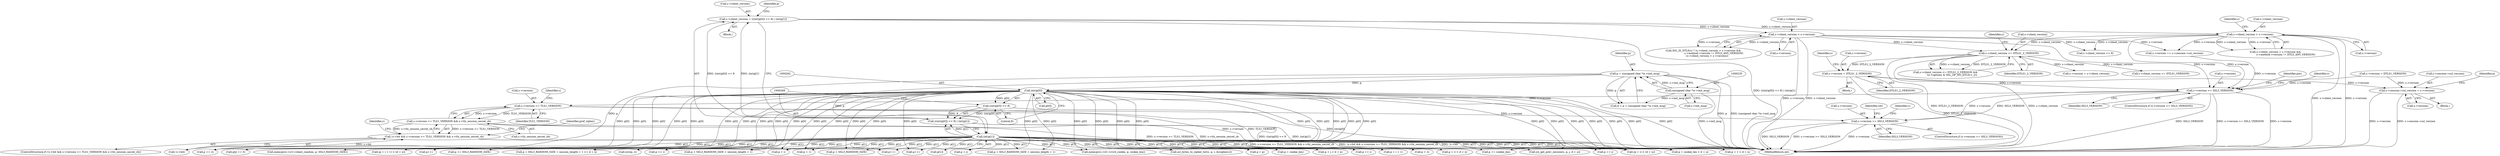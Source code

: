 digraph "0_openssl_a004e72b95835136d3f1ea90517f706c24c03da7@pointer" {
"1000665" [label="(Call,s->version = DTLS1_2_VERSION)"];
"1000653" [label="(Call,s->client_version <= DTLS1_2_VERSION)"];
"1000294" [label="(Call,s->client_version < s->version)"];
"1000255" [label="(Call,s->client_version = (((int)p[0]) << 8) | (int)p[1])"];
"1000259" [label="(Call,(((int)p[0]) << 8) | (int)p[1])"];
"1000260" [label="(Call,((int)p[0]) << 8)"];
"1000261" [label="(Call,(int)p[0])"];
"1000232" [label="(Call,p = (unsigned char *)s->init_msg)"];
"1000234" [label="(Call,(unsigned char *)s->init_msg)"];
"1000267" [label="(Call,(int)p[1])"];
"1000280" [label="(Call,s->client_version > s->version)"];
"1000735" [label="(Call,s->session->ssl_version = s->version)"];
"1000972" [label="(Call,s->version >= SSL3_VERSION)"];
"1001018" [label="(Call,s->version >= TLS1_VERSION)"];
"1001017" [label="(Call,s->version >= TLS1_VERSION && s->tls_session_secret_cb)"];
"1001012" [label="(Call,!s->hit && s->version >= TLS1_VERSION && s->tls_session_secret_cb)"];
"1001650" [label="(Call,s->version >= SSL3_VERSION)"];
"1000281" [label="(Call,s->client_version)"];
"1000697" [label="(Call,s->client_version <= DTLS1_VERSION)"];
"1000272" [label="(Call,p += 2)"];
"1001649" [label="(ControlStructure,if (s->version >= SSL3_VERSION))"];
"1000267" [label="(Call,(int)p[1])"];
"1001011" [label="(ControlStructure,if (!s->hit && s->version >= TLS1_VERSION && s->tls_session_secret_cb))"];
"1000672" [label="(Identifier,s)"];
"1000266" [label="(Literal,8)"];
"1000572" [label="(Call,memcpy(s->d1->rcvd_cookie, p, cookie_len))"];
"1000351" [label="(Call,p + SSL3_RANDOM_SIZE + session_length + 1)"];
"1001659" [label="(Identifier,s)"];
"1000471" [label="(Call,s->version == s->session->ssl_version)"];
"1001694" [label="(MethodReturn,int)"];
"1000280" [label="(Call,s->client_version > s->version)"];
"1001650" [label="(Call,s->version >= SSL3_VERSION)"];
"1001017" [label="(Call,s->version >= TLS1_VERSION && s->tls_session_secret_cb)"];
"1000956" [label="(Call,p += i)"];
"1000145" [label="(Block,)"];
"1000276" [label="(Call,SSL_IS_DTLS(s) ? (s->client_version > s->version &&\n                          s->method->version != DTLS_ANY_VERSION)\n        : (s->client_version < s->version))"];
"1000746" [label="(Call,p + 2)"];
"1001018" [label="(Call,s->version >= TLS1_VERSION)"];
"1000236" [label="(Call,s->init_msg)"];
"1000393" [label="(Call,p += SSL3_RANDOM_SIZE)"];
"1001654" [label="(Identifier,SSL3_VERSION)"];
"1000971" [label="(ControlStructure,if (s->version >= SSL3_VERSION))"];
"1000804" [label="(Call,p += i)"];
"1000385" [label="(Call,memcpy(s->s3->client_random, p, SSL3_RANDOM_SIZE))"];
"1000918" [label="(Call,p++)"];
"1000350" [label="(Call,p + SSL3_RANDOM_SIZE + session_length + 1 >= d + n)"];
"1000760" [label="(Call,n2s(p, i))"];
"1000661" [label="(Identifier,s)"];
"1000259" [label="(Call,(((int)p[0]) << 8) | (int)p[1])"];
"1000922" [label="(Call,p + i)"];
"1000510" [label="(Call,p + 1)"];
"1000669" [label="(Identifier,DTLS1_2_VERSION)"];
"1000261" [label="(Call,(int)p[0])"];
"1000346" [label="(Call,p + SSL3_RANDOM_SIZE)"];
"1000284" [label="(Call,s->version)"];
"1000650" [label="(Block,)"];
"1000233" [label="(Identifier,p)"];
"1000232" [label="(Call,p = (unsigned char *)s->init_msg)"];
"1000936" [label="(Call,q = p)"];
"1000657" [label="(Identifier,DTLS1_2_VERSION)"];
"1001012" [label="(Call,!s->hit && s->version >= TLS1_VERSION && s->tls_session_secret_cb)"];
"1000260" [label="(Call,((int)p[0]) << 8)"];
"1000745" [label="(Call,p + 2 > d + n)"];
"1000652" [label="(Call,s->client_version <= DTLS1_2_VERSION &&\n                !(s->options & SSL_OP_NO_DTLSv1_2))"];
"1000683" [label="(Call,s->version = s->client_version)"];
"1000298" [label="(Call,s->version)"];
"1001024" [label="(Identifier,s)"];
"1000639" [label="(Call,p += cookie_len)"];
"1000263" [label="(Call,p[0])"];
"1000295" [label="(Call,s->client_version)"];
"1000234" [label="(Call,(unsigned char *)s->init_msg)"];
"1000269" [label="(Call,p[1])"];
"1000255" [label="(Call,s->client_version = (((int)p[0]) << 8) | (int)p[1])"];
"1000256" [label="(Call,s->client_version)"];
"1000279" [label="(Call,s->client_version > s->version &&\n                          s->method->version != DTLS_ANY_VERSION)"];
"1000459" [label="(Call,ssl_get_prev_session(s, p, j, d + n))"];
"1000735" [label="(Call,s->session->ssl_version = s->version)"];
"1000501" [label="(Call,p += j)"];
"1000666" [label="(Call,s->version)"];
"1001022" [label="(Identifier,TLS1_VERSION)"];
"1000921" [label="(Call,(p + i) > (d + n))"];
"1001159" [label="(Identifier,s)"];
"1000654" [label="(Call,s->client_version)"];
"1000972" [label="(Call,s->version >= SSL3_VERSION)"];
"1000308" [label="(Call,s->client_version >> 8)"];
"1000973" [label="(Call,s->version)"];
"1000741" [label="(Call,s->version)"];
"1000530" [label="(Call,p + cookie_len > d + n)"];
"1000665" [label="(Call,s->version = DTLS1_2_VERSION)"];
"1000995" [label="(Identifier,pos)"];
"1000509" [label="(Call,p + 1 > d + n)"];
"1000653" [label="(Call,s->client_version <= DTLS1_2_VERSION)"];
"1000403" [label="(Call,p + j)"];
"1000664" [label="(Block,)"];
"1000795" [label="(Call,ssl_bytes_to_cipher_list(s, p, i, &(ciphers)))"];
"1000950" [label="(Call,p[j] == 0)"];
"1000776" [label="(Call,(p + i + 1) > (d + n))"];
"1000399" [label="(Call,p++)"];
"1000372" [label="(Call,p + SSL3_RANDOM_SIZE + session_length + 1)"];
"1000531" [label="(Call,p + cookie_len)"];
"1001651" [label="(Call,s->version)"];
"1000294" [label="(Call,s->client_version < s->version)"];
"1000981" [label="(Identifier,s)"];
"1000736" [label="(Call,s->session->ssl_version)"];
"1000777" [label="(Call,p + i + 1)"];
"1000273" [label="(Identifier,p)"];
"1001023" [label="(Call,s->tls_session_secret_cb)"];
"1000527" [label="(Call,p++)"];
"1000290" [label="(Identifier,s)"];
"1001667" [label="(Identifier,ret)"];
"1000230" [label="(Call,d = p = (unsigned char *)s->init_msg)"];
"1001029" [label="(Identifier,pref_cipher)"];
"1000747" [label="(Identifier,p)"];
"1001019" [label="(Call,s->version)"];
"1000976" [label="(Identifier,SSL3_VERSION)"];
"1001013" [label="(Call,!s->hit)"];
"1000402" [label="(Call,p + j > d + n)"];
"1000709" [label="(Call,s->version = DTLS1_VERSION)"];
"1000665" -> "1000664"  [label="AST: "];
"1000665" -> "1000669"  [label="CFG: "];
"1000666" -> "1000665"  [label="AST: "];
"1000669" -> "1000665"  [label="AST: "];
"1000672" -> "1000665"  [label="CFG: "];
"1000665" -> "1001694"  [label="DDG: DTLS1_2_VERSION"];
"1000653" -> "1000665"  [label="DDG: DTLS1_2_VERSION"];
"1000665" -> "1000735"  [label="DDG: s->version"];
"1000665" -> "1000972"  [label="DDG: s->version"];
"1000653" -> "1000652"  [label="AST: "];
"1000653" -> "1000657"  [label="CFG: "];
"1000654" -> "1000653"  [label="AST: "];
"1000657" -> "1000653"  [label="AST: "];
"1000661" -> "1000653"  [label="CFG: "];
"1000652" -> "1000653"  [label="CFG: "];
"1000653" -> "1001694"  [label="DDG: DTLS1_2_VERSION"];
"1000653" -> "1001694"  [label="DDG: s->client_version"];
"1000653" -> "1000652"  [label="DDG: s->client_version"];
"1000653" -> "1000652"  [label="DDG: DTLS1_2_VERSION"];
"1000294" -> "1000653"  [label="DDG: s->client_version"];
"1000280" -> "1000653"  [label="DDG: s->client_version"];
"1000653" -> "1000683"  [label="DDG: s->client_version"];
"1000653" -> "1000697"  [label="DDG: s->client_version"];
"1000294" -> "1000276"  [label="AST: "];
"1000294" -> "1000298"  [label="CFG: "];
"1000295" -> "1000294"  [label="AST: "];
"1000298" -> "1000294"  [label="AST: "];
"1000276" -> "1000294"  [label="CFG: "];
"1000294" -> "1001694"  [label="DDG: s->version"];
"1000294" -> "1001694"  [label="DDG: s->client_version"];
"1000294" -> "1000276"  [label="DDG: s->client_version"];
"1000294" -> "1000276"  [label="DDG: s->version"];
"1000255" -> "1000294"  [label="DDG: s->client_version"];
"1000294" -> "1000308"  [label="DDG: s->client_version"];
"1000294" -> "1000471"  [label="DDG: s->version"];
"1000294" -> "1000972"  [label="DDG: s->version"];
"1000255" -> "1000145"  [label="AST: "];
"1000255" -> "1000259"  [label="CFG: "];
"1000256" -> "1000255"  [label="AST: "];
"1000259" -> "1000255"  [label="AST: "];
"1000273" -> "1000255"  [label="CFG: "];
"1000255" -> "1001694"  [label="DDG: (((int)p[0]) << 8) | (int)p[1]"];
"1000259" -> "1000255"  [label="DDG: ((int)p[0]) << 8"];
"1000259" -> "1000255"  [label="DDG: (int)p[1]"];
"1000255" -> "1000280"  [label="DDG: s->client_version"];
"1000259" -> "1000267"  [label="CFG: "];
"1000260" -> "1000259"  [label="AST: "];
"1000267" -> "1000259"  [label="AST: "];
"1000259" -> "1001694"  [label="DDG: ((int)p[0]) << 8"];
"1000259" -> "1001694"  [label="DDG: (int)p[1]"];
"1000260" -> "1000259"  [label="DDG: (int)p[0]"];
"1000260" -> "1000259"  [label="DDG: 8"];
"1000267" -> "1000259"  [label="DDG: p[1]"];
"1000260" -> "1000266"  [label="CFG: "];
"1000261" -> "1000260"  [label="AST: "];
"1000266" -> "1000260"  [label="AST: "];
"1000268" -> "1000260"  [label="CFG: "];
"1000260" -> "1001694"  [label="DDG: (int)p[0]"];
"1000261" -> "1000260"  [label="DDG: p[0]"];
"1000261" -> "1000263"  [label="CFG: "];
"1000262" -> "1000261"  [label="AST: "];
"1000263" -> "1000261"  [label="AST: "];
"1000266" -> "1000261"  [label="CFG: "];
"1000261" -> "1001694"  [label="DDG: p[0]"];
"1000232" -> "1000261"  [label="DDG: p"];
"1000261" -> "1000272"  [label="DDG: p[0]"];
"1000261" -> "1000346"  [label="DDG: p[0]"];
"1000261" -> "1000350"  [label="DDG: p[0]"];
"1000261" -> "1000351"  [label="DDG: p[0]"];
"1000261" -> "1000372"  [label="DDG: p[0]"];
"1000261" -> "1000385"  [label="DDG: p[0]"];
"1000261" -> "1000393"  [label="DDG: p[0]"];
"1000261" -> "1000399"  [label="DDG: p[0]"];
"1000261" -> "1000402"  [label="DDG: p[0]"];
"1000261" -> "1000403"  [label="DDG: p[0]"];
"1000261" -> "1000459"  [label="DDG: p[0]"];
"1000261" -> "1000501"  [label="DDG: p[0]"];
"1000261" -> "1000509"  [label="DDG: p[0]"];
"1000261" -> "1000510"  [label="DDG: p[0]"];
"1000261" -> "1000527"  [label="DDG: p[0]"];
"1000261" -> "1000530"  [label="DDG: p[0]"];
"1000261" -> "1000531"  [label="DDG: p[0]"];
"1000261" -> "1000572"  [label="DDG: p[0]"];
"1000261" -> "1000639"  [label="DDG: p[0]"];
"1000261" -> "1000745"  [label="DDG: p[0]"];
"1000261" -> "1000746"  [label="DDG: p[0]"];
"1000261" -> "1000760"  [label="DDG: p[0]"];
"1000261" -> "1000776"  [label="DDG: p[0]"];
"1000261" -> "1000777"  [label="DDG: p[0]"];
"1000261" -> "1000795"  [label="DDG: p[0]"];
"1000261" -> "1000804"  [label="DDG: p[0]"];
"1000261" -> "1000918"  [label="DDG: p[0]"];
"1000261" -> "1000921"  [label="DDG: p[0]"];
"1000261" -> "1000922"  [label="DDG: p[0]"];
"1000261" -> "1000936"  [label="DDG: p[0]"];
"1000261" -> "1000950"  [label="DDG: p[0]"];
"1000261" -> "1000956"  [label="DDG: p[0]"];
"1000232" -> "1000230"  [label="AST: "];
"1000232" -> "1000234"  [label="CFG: "];
"1000233" -> "1000232"  [label="AST: "];
"1000234" -> "1000232"  [label="AST: "];
"1000230" -> "1000232"  [label="CFG: "];
"1000232" -> "1001694"  [label="DDG: p"];
"1000232" -> "1001694"  [label="DDG: (unsigned char *)s->init_msg"];
"1000232" -> "1000230"  [label="DDG: p"];
"1000234" -> "1000232"  [label="DDG: s->init_msg"];
"1000232" -> "1000267"  [label="DDG: p"];
"1000232" -> "1000272"  [label="DDG: p"];
"1000234" -> "1000236"  [label="CFG: "];
"1000235" -> "1000234"  [label="AST: "];
"1000236" -> "1000234"  [label="AST: "];
"1000234" -> "1001694"  [label="DDG: s->init_msg"];
"1000234" -> "1000230"  [label="DDG: s->init_msg"];
"1000267" -> "1000269"  [label="CFG: "];
"1000268" -> "1000267"  [label="AST: "];
"1000269" -> "1000267"  [label="AST: "];
"1000267" -> "1001694"  [label="DDG: p[1]"];
"1000267" -> "1000272"  [label="DDG: p[1]"];
"1000267" -> "1000346"  [label="DDG: p[1]"];
"1000267" -> "1000350"  [label="DDG: p[1]"];
"1000267" -> "1000351"  [label="DDG: p[1]"];
"1000267" -> "1000372"  [label="DDG: p[1]"];
"1000267" -> "1000385"  [label="DDG: p[1]"];
"1000267" -> "1000393"  [label="DDG: p[1]"];
"1000267" -> "1000399"  [label="DDG: p[1]"];
"1000267" -> "1000402"  [label="DDG: p[1]"];
"1000267" -> "1000403"  [label="DDG: p[1]"];
"1000267" -> "1000459"  [label="DDG: p[1]"];
"1000267" -> "1000501"  [label="DDG: p[1]"];
"1000267" -> "1000509"  [label="DDG: p[1]"];
"1000267" -> "1000510"  [label="DDG: p[1]"];
"1000267" -> "1000527"  [label="DDG: p[1]"];
"1000267" -> "1000530"  [label="DDG: p[1]"];
"1000267" -> "1000531"  [label="DDG: p[1]"];
"1000267" -> "1000572"  [label="DDG: p[1]"];
"1000267" -> "1000639"  [label="DDG: p[1]"];
"1000267" -> "1000745"  [label="DDG: p[1]"];
"1000267" -> "1000746"  [label="DDG: p[1]"];
"1000267" -> "1000760"  [label="DDG: p[1]"];
"1000267" -> "1000776"  [label="DDG: p[1]"];
"1000267" -> "1000777"  [label="DDG: p[1]"];
"1000267" -> "1000795"  [label="DDG: p[1]"];
"1000267" -> "1000804"  [label="DDG: p[1]"];
"1000267" -> "1000918"  [label="DDG: p[1]"];
"1000267" -> "1000921"  [label="DDG: p[1]"];
"1000267" -> "1000922"  [label="DDG: p[1]"];
"1000267" -> "1000936"  [label="DDG: p[1]"];
"1000267" -> "1000950"  [label="DDG: p[1]"];
"1000267" -> "1000956"  [label="DDG: p[1]"];
"1000280" -> "1000279"  [label="AST: "];
"1000280" -> "1000284"  [label="CFG: "];
"1000281" -> "1000280"  [label="AST: "];
"1000284" -> "1000280"  [label="AST: "];
"1000290" -> "1000280"  [label="CFG: "];
"1000279" -> "1000280"  [label="CFG: "];
"1000280" -> "1001694"  [label="DDG: s->version"];
"1000280" -> "1001694"  [label="DDG: s->client_version"];
"1000280" -> "1000279"  [label="DDG: s->client_version"];
"1000280" -> "1000279"  [label="DDG: s->version"];
"1000280" -> "1000308"  [label="DDG: s->client_version"];
"1000280" -> "1000471"  [label="DDG: s->version"];
"1000280" -> "1000972"  [label="DDG: s->version"];
"1000735" -> "1000650"  [label="AST: "];
"1000735" -> "1000741"  [label="CFG: "];
"1000736" -> "1000735"  [label="AST: "];
"1000741" -> "1000735"  [label="AST: "];
"1000747" -> "1000735"  [label="CFG: "];
"1000735" -> "1001694"  [label="DDG: s->version"];
"1000735" -> "1001694"  [label="DDG: s->session->ssl_version"];
"1000709" -> "1000735"  [label="DDG: s->version"];
"1000972" -> "1000971"  [label="AST: "];
"1000972" -> "1000976"  [label="CFG: "];
"1000973" -> "1000972"  [label="AST: "];
"1000976" -> "1000972"  [label="AST: "];
"1000981" -> "1000972"  [label="CFG: "];
"1000995" -> "1000972"  [label="CFG: "];
"1000972" -> "1001694"  [label="DDG: s->version >= SSL3_VERSION"];
"1000972" -> "1001694"  [label="DDG: s->version"];
"1000972" -> "1001694"  [label="DDG: SSL3_VERSION"];
"1000471" -> "1000972"  [label="DDG: s->version"];
"1000709" -> "1000972"  [label="DDG: s->version"];
"1000972" -> "1001018"  [label="DDG: s->version"];
"1000972" -> "1001650"  [label="DDG: s->version"];
"1000972" -> "1001650"  [label="DDG: SSL3_VERSION"];
"1001018" -> "1001017"  [label="AST: "];
"1001018" -> "1001022"  [label="CFG: "];
"1001019" -> "1001018"  [label="AST: "];
"1001022" -> "1001018"  [label="AST: "];
"1001024" -> "1001018"  [label="CFG: "];
"1001017" -> "1001018"  [label="CFG: "];
"1001018" -> "1001694"  [label="DDG: s->version"];
"1001018" -> "1001694"  [label="DDG: TLS1_VERSION"];
"1001018" -> "1001017"  [label="DDG: s->version"];
"1001018" -> "1001017"  [label="DDG: TLS1_VERSION"];
"1001018" -> "1001650"  [label="DDG: s->version"];
"1001017" -> "1001012"  [label="AST: "];
"1001017" -> "1001023"  [label="CFG: "];
"1001023" -> "1001017"  [label="AST: "];
"1001012" -> "1001017"  [label="CFG: "];
"1001017" -> "1001694"  [label="DDG: s->version >= TLS1_VERSION"];
"1001017" -> "1001694"  [label="DDG: s->tls_session_secret_cb"];
"1001017" -> "1001012"  [label="DDG: s->version >= TLS1_VERSION"];
"1001017" -> "1001012"  [label="DDG: s->tls_session_secret_cb"];
"1001012" -> "1001011"  [label="AST: "];
"1001012" -> "1001013"  [label="CFG: "];
"1001013" -> "1001012"  [label="AST: "];
"1001029" -> "1001012"  [label="CFG: "];
"1001159" -> "1001012"  [label="CFG: "];
"1001012" -> "1001694"  [label="DDG: !s->hit && s->version >= TLS1_VERSION && s->tls_session_secret_cb"];
"1001012" -> "1001694"  [label="DDG: !s->hit"];
"1001012" -> "1001694"  [label="DDG: s->version >= TLS1_VERSION && s->tls_session_secret_cb"];
"1001013" -> "1001012"  [label="DDG: s->hit"];
"1001650" -> "1001649"  [label="AST: "];
"1001650" -> "1001654"  [label="CFG: "];
"1001651" -> "1001650"  [label="AST: "];
"1001654" -> "1001650"  [label="AST: "];
"1001659" -> "1001650"  [label="CFG: "];
"1001667" -> "1001650"  [label="CFG: "];
"1001650" -> "1001694"  [label="DDG: s->version"];
"1001650" -> "1001694"  [label="DDG: SSL3_VERSION"];
"1001650" -> "1001694"  [label="DDG: s->version >= SSL3_VERSION"];
}

